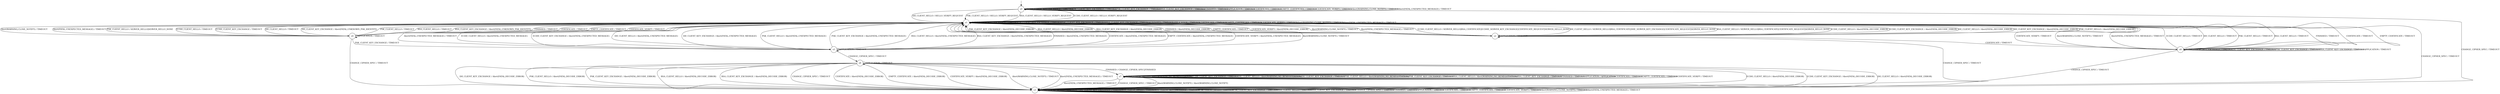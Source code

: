 digraph g {

	s0 [shape="circle" label="s0"];
	s1 [shape="circle" label="s1"];
	s2 [shape="circle" label="s2"];
	s3 [shape="circle" label="s3"];
	s4 [shape="circle" label="s4"];
	s5 [shape="circle" label="s5"];
	s6 [shape="circle" label="s6"];
	s7 [shape="circle" label="s7"];
	s8 [shape="circle" label="s8"];
	s0 -> s1 [label="ECDH_CLIENT_HELLO / HELLO_VERIFY_REQUEST"];
	s0 -> s0 [label="ECDH_CLIENT_KEY_EXCHANGE / TIMEOUT"];
	s0 -> s1 [label="DH_CLIENT_HELLO / HELLO_VERIFY_REQUEST"];
	s0 -> s0 [label="DH_CLIENT_KEY_EXCHANGE / TIMEOUT"];
	s0 -> s1 [label="PSK_CLIENT_HELLO / HELLO_VERIFY_REQUEST"];
	s0 -> s0 [label="PSK_CLIENT_KEY_EXCHANGE / TIMEOUT"];
	s0 -> s1 [label="RSA_CLIENT_HELLO / HELLO_VERIFY_REQUEST"];
	s0 -> s0 [label="RSA_CLIENT_KEY_EXCHANGE / TIMEOUT"];
	s0 -> s3 [label="CHANGE_CIPHER_SPEC / TIMEOUT"];
	s0 -> s0 [label="FINISHED / TIMEOUT"];
	s0 -> s0 [label="APPLICATION / TIMEOUT"];
	s0 -> s0 [label="CERTIFICATE / TIMEOUT"];
	s0 -> s0 [label="EMPTY_CERTIFICATE / TIMEOUT"];
	s0 -> s0 [label="CERTIFICATE_VERIFY / TIMEOUT"];
	s0 -> s0 [label="Alert(WARNING,CLOSE_NOTIFY) / TIMEOUT"];
	s0 -> s0 [label="Alert(FATAL,UNEXPECTED_MESSAGE) / TIMEOUT"];
	s1 -> s2 [label="ECDH_CLIENT_HELLO / SERVER_HELLO|RSA_CERTIFICATE|ECDHE_SERVER_KEY_EXCHANGE|CERTIFICATE_REQUEST|SERVER_HELLO_DONE"];
	s1 -> s1 [label="ECDH_CLIENT_KEY_EXCHANGE / TIMEOUT"];
	s1 -> s2 [label="DH_CLIENT_HELLO / SERVER_HELLO|RSA_CERTIFICATE|DHE_SERVER_KEY_EXCHANGE|CERTIFICATE_REQUEST|SERVER_HELLO_DONE"];
	s1 -> s1 [label="DH_CLIENT_KEY_EXCHANGE / TIMEOUT"];
	s1 -> s4 [label="PSK_CLIENT_HELLO / SERVER_HELLO|SERVER_HELLO_DONE"];
	s1 -> s1 [label="PSK_CLIENT_KEY_EXCHANGE / TIMEOUT"];
	s1 -> s2 [label="RSA_CLIENT_HELLO / SERVER_HELLO|RSA_CERTIFICATE|CERTIFICATE_REQUEST|SERVER_HELLO_DONE"];
	s1 -> s1 [label="RSA_CLIENT_KEY_EXCHANGE / TIMEOUT"];
	s1 -> s3 [label="CHANGE_CIPHER_SPEC / TIMEOUT"];
	s1 -> s1 [label="FINISHED / TIMEOUT"];
	s1 -> s1 [label="APPLICATION / TIMEOUT"];
	s1 -> s1 [label="CERTIFICATE / TIMEOUT"];
	s1 -> s1 [label="EMPTY_CERTIFICATE / TIMEOUT"];
	s1 -> s1 [label="CERTIFICATE_VERIFY / TIMEOUT"];
	s1 -> s1 [label="Alert(WARNING,CLOSE_NOTIFY) / TIMEOUT"];
	s1 -> s1 [label="Alert(FATAL,UNEXPECTED_MESSAGE) / TIMEOUT"];
	s2 -> s1 [label="ECDH_CLIENT_HELLO / Alert(FATAL,DECODE_ERROR)"];
	s2 -> s1 [label="ECDH_CLIENT_KEY_EXCHANGE / Alert(FATAL,DECODE_ERROR)"];
	s2 -> s1 [label="DH_CLIENT_HELLO / Alert(FATAL,DECODE_ERROR)"];
	s2 -> s1 [label="DH_CLIENT_KEY_EXCHANGE / Alert(FATAL,DECODE_ERROR)"];
	s2 -> s1 [label="PSK_CLIENT_HELLO / Alert(FATAL,DECODE_ERROR)"];
	s2 -> s1 [label="PSK_CLIENT_KEY_EXCHANGE / Alert(FATAL,DECODE_ERROR)"];
	s2 -> s1 [label="RSA_CLIENT_HELLO / Alert(FATAL,DECODE_ERROR)"];
	s2 -> s1 [label="RSA_CLIENT_KEY_EXCHANGE / Alert(FATAL,DECODE_ERROR)"];
	s2 -> s3 [label="CHANGE_CIPHER_SPEC / TIMEOUT"];
	s2 -> s1 [label="FINISHED / Alert(FATAL,DECODE_ERROR)"];
	s2 -> s2 [label="APPLICATION / TIMEOUT"];
	s2 -> s8 [label="CERTIFICATE / TIMEOUT"];
	s2 -> s1 [label="EMPTY_CERTIFICATE / TIMEOUT"];
	s2 -> s1 [label="CERTIFICATE_VERIFY / Alert(FATAL,DECODE_ERROR)"];
	s2 -> s1 [label="Alert(WARNING,CLOSE_NOTIFY) / TIMEOUT"];
	s2 -> s1 [label="Alert(FATAL,UNEXPECTED_MESSAGE) / TIMEOUT"];
	s3 -> s3 [label="ECDH_CLIENT_HELLO / TIMEOUT"];
	s3 -> s3 [label="ECDH_CLIENT_KEY_EXCHANGE / TIMEOUT"];
	s3 -> s3 [label="DH_CLIENT_HELLO / TIMEOUT"];
	s3 -> s3 [label="DH_CLIENT_KEY_EXCHANGE / TIMEOUT"];
	s3 -> s3 [label="PSK_CLIENT_HELLO / TIMEOUT"];
	s3 -> s3 [label="PSK_CLIENT_KEY_EXCHANGE / TIMEOUT"];
	s3 -> s3 [label="RSA_CLIENT_HELLO / TIMEOUT"];
	s3 -> s3 [label="RSA_CLIENT_KEY_EXCHANGE / TIMEOUT"];
	s3 -> s3 [label="CHANGE_CIPHER_SPEC / TIMEOUT"];
	s3 -> s3 [label="FINISHED / TIMEOUT"];
	s3 -> s3 [label="APPLICATION / TIMEOUT"];
	s3 -> s3 [label="CERTIFICATE / TIMEOUT"];
	s3 -> s3 [label="EMPTY_CERTIFICATE / TIMEOUT"];
	s3 -> s3 [label="CERTIFICATE_VERIFY / TIMEOUT"];
	s3 -> s3 [label="Alert(WARNING,CLOSE_NOTIFY) / TIMEOUT"];
	s3 -> s3 [label="Alert(FATAL,UNEXPECTED_MESSAGE) / TIMEOUT"];
	s4 -> s1 [label="ECDH_CLIENT_HELLO / TIMEOUT"];
	s4 -> s1 [label="ECDH_CLIENT_KEY_EXCHANGE / TIMEOUT"];
	s4 -> s1 [label="DH_CLIENT_HELLO / TIMEOUT"];
	s4 -> s1 [label="DH_CLIENT_KEY_EXCHANGE / Alert(FATAL,UNKNOWN_PSK_IDENTITY)"];
	s4 -> s1 [label="PSK_CLIENT_HELLO / TIMEOUT"];
	s4 -> s5 [label="PSK_CLIENT_KEY_EXCHANGE / TIMEOUT"];
	s4 -> s1 [label="RSA_CLIENT_HELLO / TIMEOUT"];
	s4 -> s1 [label="RSA_CLIENT_KEY_EXCHANGE / Alert(FATAL,UNKNOWN_PSK_IDENTITY)"];
	s4 -> s3 [label="CHANGE_CIPHER_SPEC / TIMEOUT"];
	s4 -> s1 [label="FINISHED / TIMEOUT"];
	s4 -> s4 [label="APPLICATION / TIMEOUT"];
	s4 -> s1 [label="CERTIFICATE / TIMEOUT"];
	s4 -> s1 [label="EMPTY_CERTIFICATE / TIMEOUT"];
	s4 -> s1 [label="CERTIFICATE_VERIFY / TIMEOUT"];
	s4 -> s1 [label="Alert(WARNING,CLOSE_NOTIFY) / TIMEOUT"];
	s4 -> s1 [label="Alert(FATAL,UNEXPECTED_MESSAGE) / TIMEOUT"];
	s5 -> s1 [label="ECDH_CLIENT_HELLO / Alert(FATAL,UNEXPECTED_MESSAGE)"];
	s5 -> s1 [label="ECDH_CLIENT_KEY_EXCHANGE / Alert(FATAL,UNEXPECTED_MESSAGE)"];
	s5 -> s1 [label="DH_CLIENT_HELLO / Alert(FATAL,UNEXPECTED_MESSAGE)"];
	s5 -> s1 [label="DH_CLIENT_KEY_EXCHANGE / Alert(FATAL,UNEXPECTED_MESSAGE)"];
	s5 -> s1 [label="PSK_CLIENT_HELLO / Alert(FATAL,UNEXPECTED_MESSAGE)"];
	s5 -> s1 [label="PSK_CLIENT_KEY_EXCHANGE / Alert(FATAL,UNEXPECTED_MESSAGE)"];
	s5 -> s1 [label="RSA_CLIENT_HELLO / Alert(FATAL,UNEXPECTED_MESSAGE)"];
	s5 -> s1 [label="RSA_CLIENT_KEY_EXCHANGE / Alert(FATAL,UNEXPECTED_MESSAGE)"];
	s5 -> s6 [label="CHANGE_CIPHER_SPEC / TIMEOUT"];
	s5 -> s1 [label="FINISHED / Alert(FATAL,UNEXPECTED_MESSAGE)"];
	s5 -> s5 [label="APPLICATION / TIMEOUT"];
	s5 -> s1 [label="CERTIFICATE / Alert(FATAL,UNEXPECTED_MESSAGE)"];
	s5 -> s1 [label="EMPTY_CERTIFICATE / Alert(FATAL,UNEXPECTED_MESSAGE)"];
	s5 -> s1 [label="CERTIFICATE_VERIFY / Alert(FATAL,UNEXPECTED_MESSAGE)"];
	s5 -> s1 [label="Alert(WARNING,CLOSE_NOTIFY) / TIMEOUT"];
	s5 -> s1 [label="Alert(FATAL,UNEXPECTED_MESSAGE) / TIMEOUT"];
	s6 -> s3 [label="ECDH_CLIENT_HELLO / Alert(FATAL,DECODE_ERROR)"];
	s6 -> s3 [label="ECDH_CLIENT_KEY_EXCHANGE / Alert(FATAL,DECODE_ERROR)"];
	s6 -> s3 [label="DH_CLIENT_HELLO / Alert(FATAL,DECODE_ERROR)"];
	s6 -> s3 [label="DH_CLIENT_KEY_EXCHANGE / Alert(FATAL,DECODE_ERROR)"];
	s6 -> s3 [label="PSK_CLIENT_HELLO / Alert(FATAL,DECODE_ERROR)"];
	s6 -> s3 [label="PSK_CLIENT_KEY_EXCHANGE / Alert(FATAL,DECODE_ERROR)"];
	s6 -> s3 [label="RSA_CLIENT_HELLO / Alert(FATAL,DECODE_ERROR)"];
	s6 -> s3 [label="RSA_CLIENT_KEY_EXCHANGE / Alert(FATAL,DECODE_ERROR)"];
	s6 -> s3 [label="CHANGE_CIPHER_SPEC / TIMEOUT"];
	s6 -> s7 [label="FINISHED / CHANGE_CIPHER_SPEC|FINISHED"];
	s6 -> s6 [label="APPLICATION / TIMEOUT"];
	s6 -> s3 [label="CERTIFICATE / Alert(FATAL,DECODE_ERROR)"];
	s6 -> s3 [label="EMPTY_CERTIFICATE / Alert(FATAL,DECODE_ERROR)"];
	s6 -> s3 [label="CERTIFICATE_VERIFY / Alert(FATAL,DECODE_ERROR)"];
	s6 -> s3 [label="Alert(WARNING,CLOSE_NOTIFY) / TIMEOUT"];
	s6 -> s3 [label="Alert(FATAL,UNEXPECTED_MESSAGE) / TIMEOUT"];
	s7 -> s7 [label="ECDH_CLIENT_HELLO / Alert(WARNING,NO_RENEGOTIATION)"];
	s7 -> s7 [label="ECDH_CLIENT_KEY_EXCHANGE / TIMEOUT"];
	s7 -> s7 [label="DH_CLIENT_HELLO / Alert(WARNING,NO_RENEGOTIATION)"];
	s7 -> s7 [label="DH_CLIENT_KEY_EXCHANGE / TIMEOUT"];
	s7 -> s7 [label="PSK_CLIENT_HELLO / Alert(WARNING,NO_RENEGOTIATION)"];
	s7 -> s7 [label="PSK_CLIENT_KEY_EXCHANGE / TIMEOUT"];
	s7 -> s7 [label="RSA_CLIENT_HELLO / Alert(WARNING,NO_RENEGOTIATION)"];
	s7 -> s7 [label="RSA_CLIENT_KEY_EXCHANGE / TIMEOUT"];
	s7 -> s3 [label="CHANGE_CIPHER_SPEC / TIMEOUT"];
	s7 -> s7 [label="FINISHED / TIMEOUT"];
	s7 -> s7 [label="APPLICATION / APPLICATION"];
	s7 -> s7 [label="CERTIFICATE / TIMEOUT"];
	s7 -> s7 [label="EMPTY_CERTIFICATE / TIMEOUT"];
	s7 -> s7 [label="CERTIFICATE_VERIFY / TIMEOUT"];
	s7 -> s3 [label="Alert(WARNING,CLOSE_NOTIFY) / Alert(WARNING,CLOSE_NOTIFY)"];
	s7 -> s3 [label="Alert(FATAL,UNEXPECTED_MESSAGE) / TIMEOUT"];
	s8 -> s1 [label="ECDH_CLIENT_HELLO / TIMEOUT"];
	s8 -> s8 [label="ECDH_CLIENT_KEY_EXCHANGE / TIMEOUT"];
	s8 -> s1 [label="DH_CLIENT_HELLO / TIMEOUT"];
	s8 -> s8 [label="DH_CLIENT_KEY_EXCHANGE / TIMEOUT"];
	s8 -> s1 [label="PSK_CLIENT_HELLO / TIMEOUT"];
	s8 -> s8 [label="PSK_CLIENT_KEY_EXCHANGE / TIMEOUT"];
	s8 -> s1 [label="RSA_CLIENT_HELLO / TIMEOUT"];
	s8 -> s8 [label="RSA_CLIENT_KEY_EXCHANGE / TIMEOUT"];
	s8 -> s3 [label="CHANGE_CIPHER_SPEC / TIMEOUT"];
	s8 -> s1 [label="FINISHED / TIMEOUT"];
	s8 -> s8 [label="APPLICATION / TIMEOUT"];
	s8 -> s1 [label="CERTIFICATE / TIMEOUT"];
	s8 -> s1 [label="EMPTY_CERTIFICATE / TIMEOUT"];
	s8 -> s1 [label="CERTIFICATE_VERIFY / TIMEOUT"];
	s8 -> s1 [label="Alert(WARNING,CLOSE_NOTIFY) / TIMEOUT"];
	s8 -> s1 [label="Alert(FATAL,UNEXPECTED_MESSAGE) / TIMEOUT"];

__start0 [label="" shape="none" width="0" height="0"];
__start0 -> s0;

}
